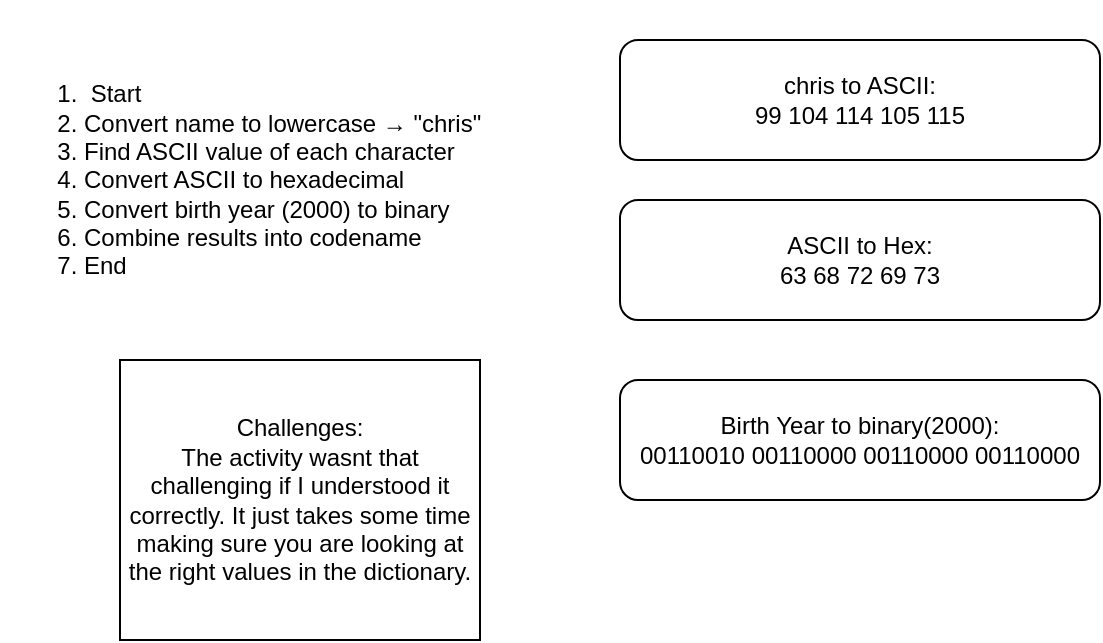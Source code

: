 <mxfile version="27.1.6">
  <diagram name="Page-1" id="D8E8LAZQpIeisC3k4WEo">
    <mxGraphModel dx="1634" dy="2236" grid="1" gridSize="10" guides="1" tooltips="1" connect="1" arrows="1" fold="1" page="1" pageScale="1" pageWidth="850" pageHeight="1100" math="0" shadow="0">
      <root>
        <mxCell id="0" />
        <mxCell id="1" parent="0" />
        <mxCell id="WUyqU7kzN_VhUEg8MeZM-12" value="&lt;ol&gt;&lt;li&gt;&amp;nbsp;Start&lt;/li&gt;&lt;li&gt;&lt;span style=&quot;background-color: transparent; color: light-dark(rgb(0, 0, 0), rgb(255, 255, 255));&quot;&gt;Convert name to lowercase → &quot;chris&quot;&lt;/span&gt;&lt;/li&gt;&lt;li&gt;Find ASCII value of each character&lt;/li&gt;&lt;li&gt;Convert ASCII to hexadecimal&lt;/li&gt;&lt;li&gt;Convert birth year (2000) to binary&lt;/li&gt;&lt;li&gt;Combine results into codename&lt;/li&gt;&lt;li&gt;End&lt;/li&gt;&lt;/ol&gt;" style="text;strokeColor=none;fillColor=none;html=1;whiteSpace=wrap;verticalAlign=middle;overflow=hidden;" vertex="1" parent="1">
          <mxGeometry x="-80" y="-20" width="260" height="180" as="geometry" />
        </mxCell>
        <mxCell id="WUyqU7kzN_VhUEg8MeZM-13" value="chris to ASCII:&lt;div&gt;99 104 114 105 115&lt;/div&gt;" style="rounded=1;whiteSpace=wrap;html=1;" vertex="1" parent="1">
          <mxGeometry x="230" width="240" height="60" as="geometry" />
        </mxCell>
        <mxCell id="WUyqU7kzN_VhUEg8MeZM-14" value="ASCII to Hex:&lt;div&gt;63 68 72 69 73&lt;/div&gt;" style="rounded=1;whiteSpace=wrap;html=1;" vertex="1" parent="1">
          <mxGeometry x="230" y="80" width="240" height="60" as="geometry" />
        </mxCell>
        <mxCell id="WUyqU7kzN_VhUEg8MeZM-15" value="Birth Year to binary(2000):&lt;div&gt;00110010 00110000 00110000 00110000&lt;/div&gt;" style="rounded=1;whiteSpace=wrap;html=1;" vertex="1" parent="1">
          <mxGeometry x="230" y="170" width="240" height="60" as="geometry" />
        </mxCell>
        <mxCell id="WUyqU7kzN_VhUEg8MeZM-16" value="Challenges:&lt;div&gt;The activity wasnt that challenging if I understood it correctly. It just takes some time making sure you are looking at the right values in the dictionary.&lt;/div&gt;" style="rounded=0;whiteSpace=wrap;html=1;" vertex="1" parent="1">
          <mxGeometry x="-20" y="160" width="180" height="140" as="geometry" />
        </mxCell>
      </root>
    </mxGraphModel>
  </diagram>
</mxfile>
